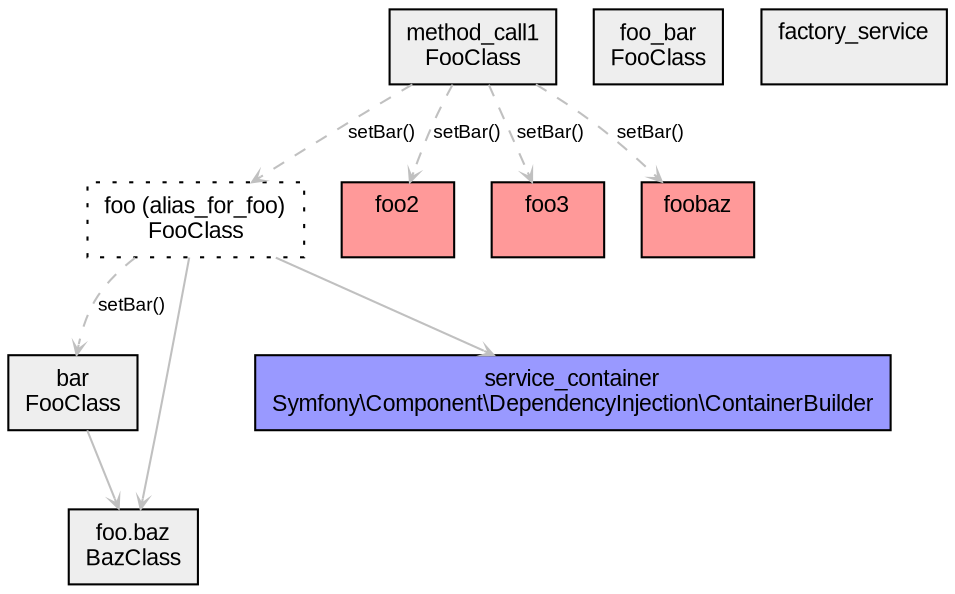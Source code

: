 digraph sc {
  ratio="compress"
  node [fontsize="11" fontname="Arial" shape="record"];
  edge [fontsize="9" fontname="Arial" color="grey" arrowhead="open" arrowsize="0.5"];

  node_foo [label="foo (alias_for_foo)\nFooClass\n", shape=record, fillcolor="#eeeeee", style="dotted"];
  node_bar [label="bar\nFooClass\n", shape=record, fillcolor="#eeeeee", style="filled"];
  node_foo_baz [label="foo.baz\nBazClass\n", shape=record, fillcolor="#eeeeee", style="filled"];
  node_foo_bar [label="foo_bar\nFooClass\n", shape=record, fillcolor="#eeeeee", style="filled"];
  node_method_call1 [label="method_call1\nFooClass\n", shape=record, fillcolor="#eeeeee", style="filled"];
  node_factory_service [label="factory_service\n\n", shape=record, fillcolor="#eeeeee", style="filled"];
  node_service_container [label="service_container\nSymfony\\Component\\DependencyInjection\\ContainerBuilder\n", shape=record, fillcolor="#9999ff", style="filled"];
  node_foo2 [label="foo2\n\n", shape=record, fillcolor="#ff9999", style="filled"];
  node_foo3 [label="foo3\n\n", shape=record, fillcolor="#ff9999", style="filled"];
  node_foobaz [label="foobaz\n\n", shape=record, fillcolor="#ff9999", style="filled"];
  node_foo -> node_foo_baz [label="" style="filled"];
  node_foo -> node_service_container [label="" style="filled"];
  node_foo -> node_bar [label="setBar()" style="dashed"];
  node_bar -> node_foo_baz [label="" style="filled"];
  node_method_call1 -> node_foo [label="setBar()" style="dashed"];
  node_method_call1 -> node_foo2 [label="setBar()" style="dashed"];
  node_method_call1 -> node_foo3 [label="setBar()" style="dashed"];
  node_method_call1 -> node_foobaz [label="setBar()" style="dashed"];
}
